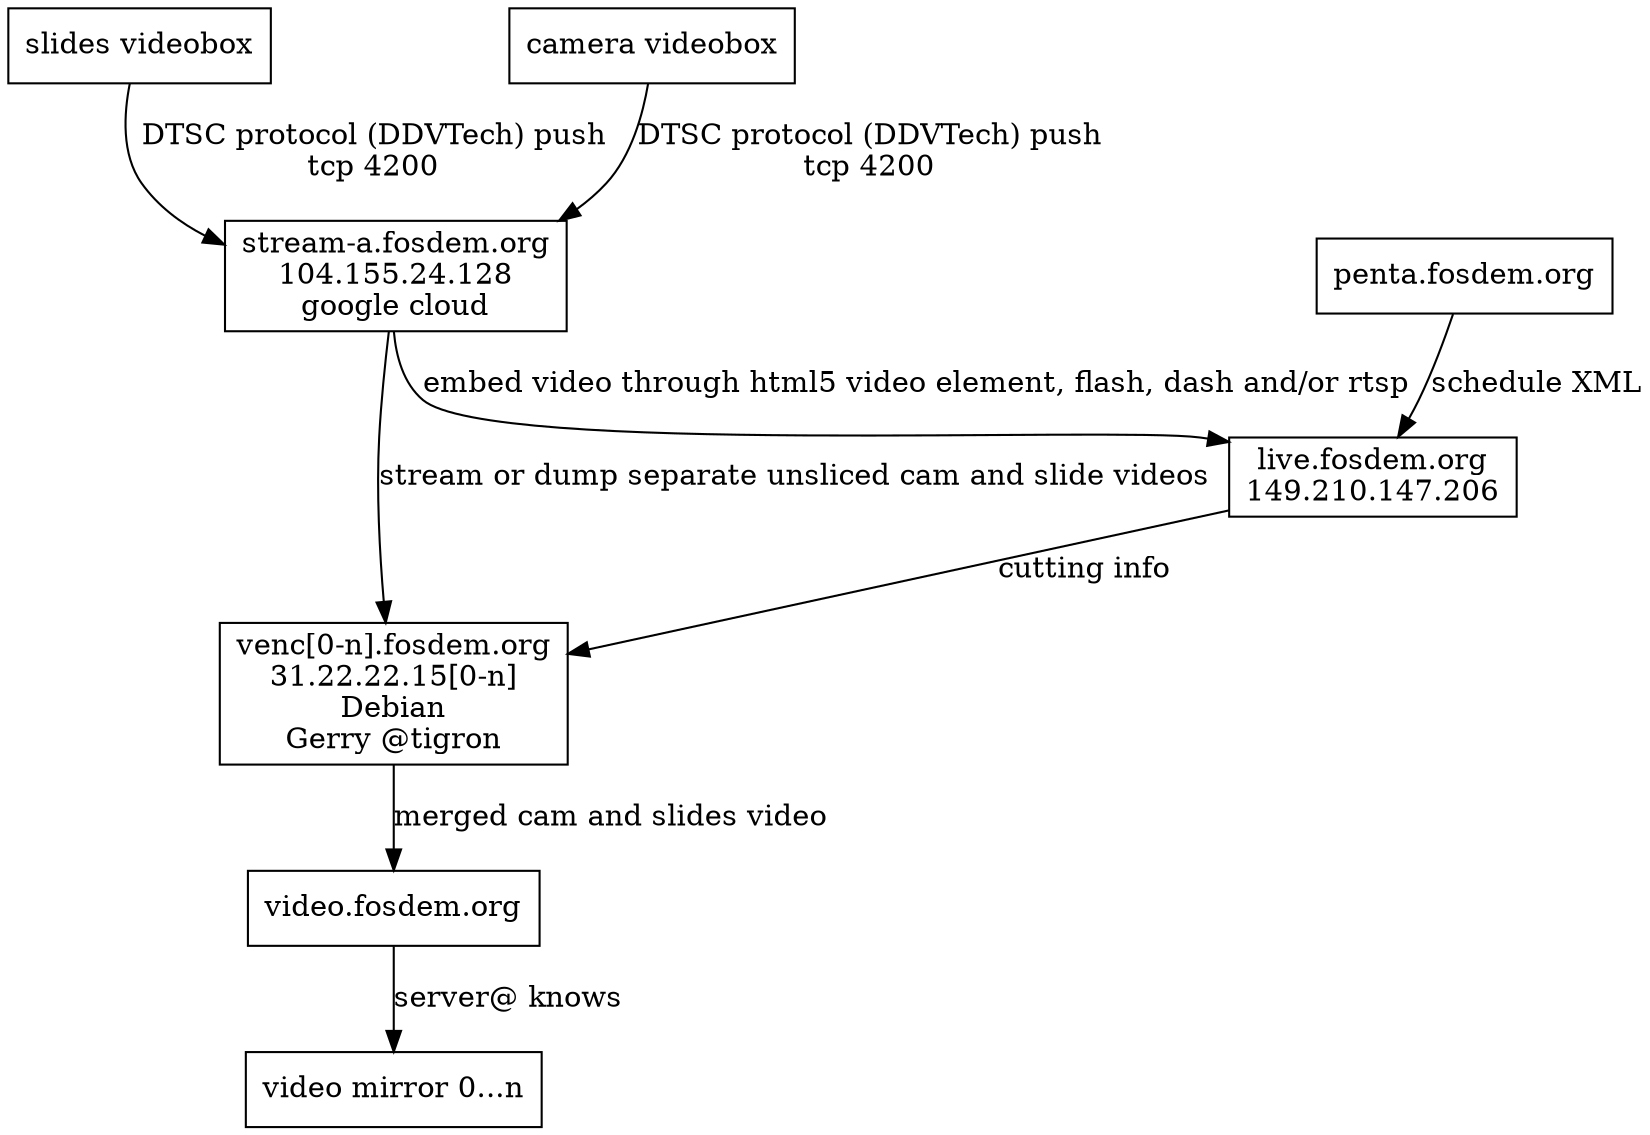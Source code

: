 # dot -Tsvg videoserversetup.dot > videoserversetup.svg
digraph G {
	concentrate=true;
	node [shape=box];
	fosbox_slides [label="slides videobox"];
	fosbox_cam [label="camera videobox"];
	live_server [label=<live.fosdem.org<br />149.210.147.206>];
	stream_server [label=<stream-a.fosdem.org<br />104.155.24.128<br />google cloud>];
	penta [label="penta.fosdem.org"];
	video [label="video.fosdem.org"];
	video_mirror1 [label="video mirror 0...n"];
	venc0 [label=<venc[0-n].fosdem.org<br />31.22.22.15[0-n]<br />Debian<br />Gerry @tigron>];

	fosbox_slides -> stream_server [label =<DTSC protocol (DDVTech) push<br />tcp 4200>];
	fosbox_cam -> stream_server [label=<DTSC protocol (DDVTech) push<br />tcp 4200>];
	stream_server -> live_server [label="embed video through html5 video element, flash, dash and/or rtsp"];
	live_server -> venc0 [label="cutting info"];
	penta-> live_server [label="schedule XML"];
	stream_server -> venc0 [label="stream or dump separate unsliced cam and slide videos"];
	video -> video_mirror1 [label="server@ knows"];
	venc0 -> video [label="merged cam and slides video"];
}
